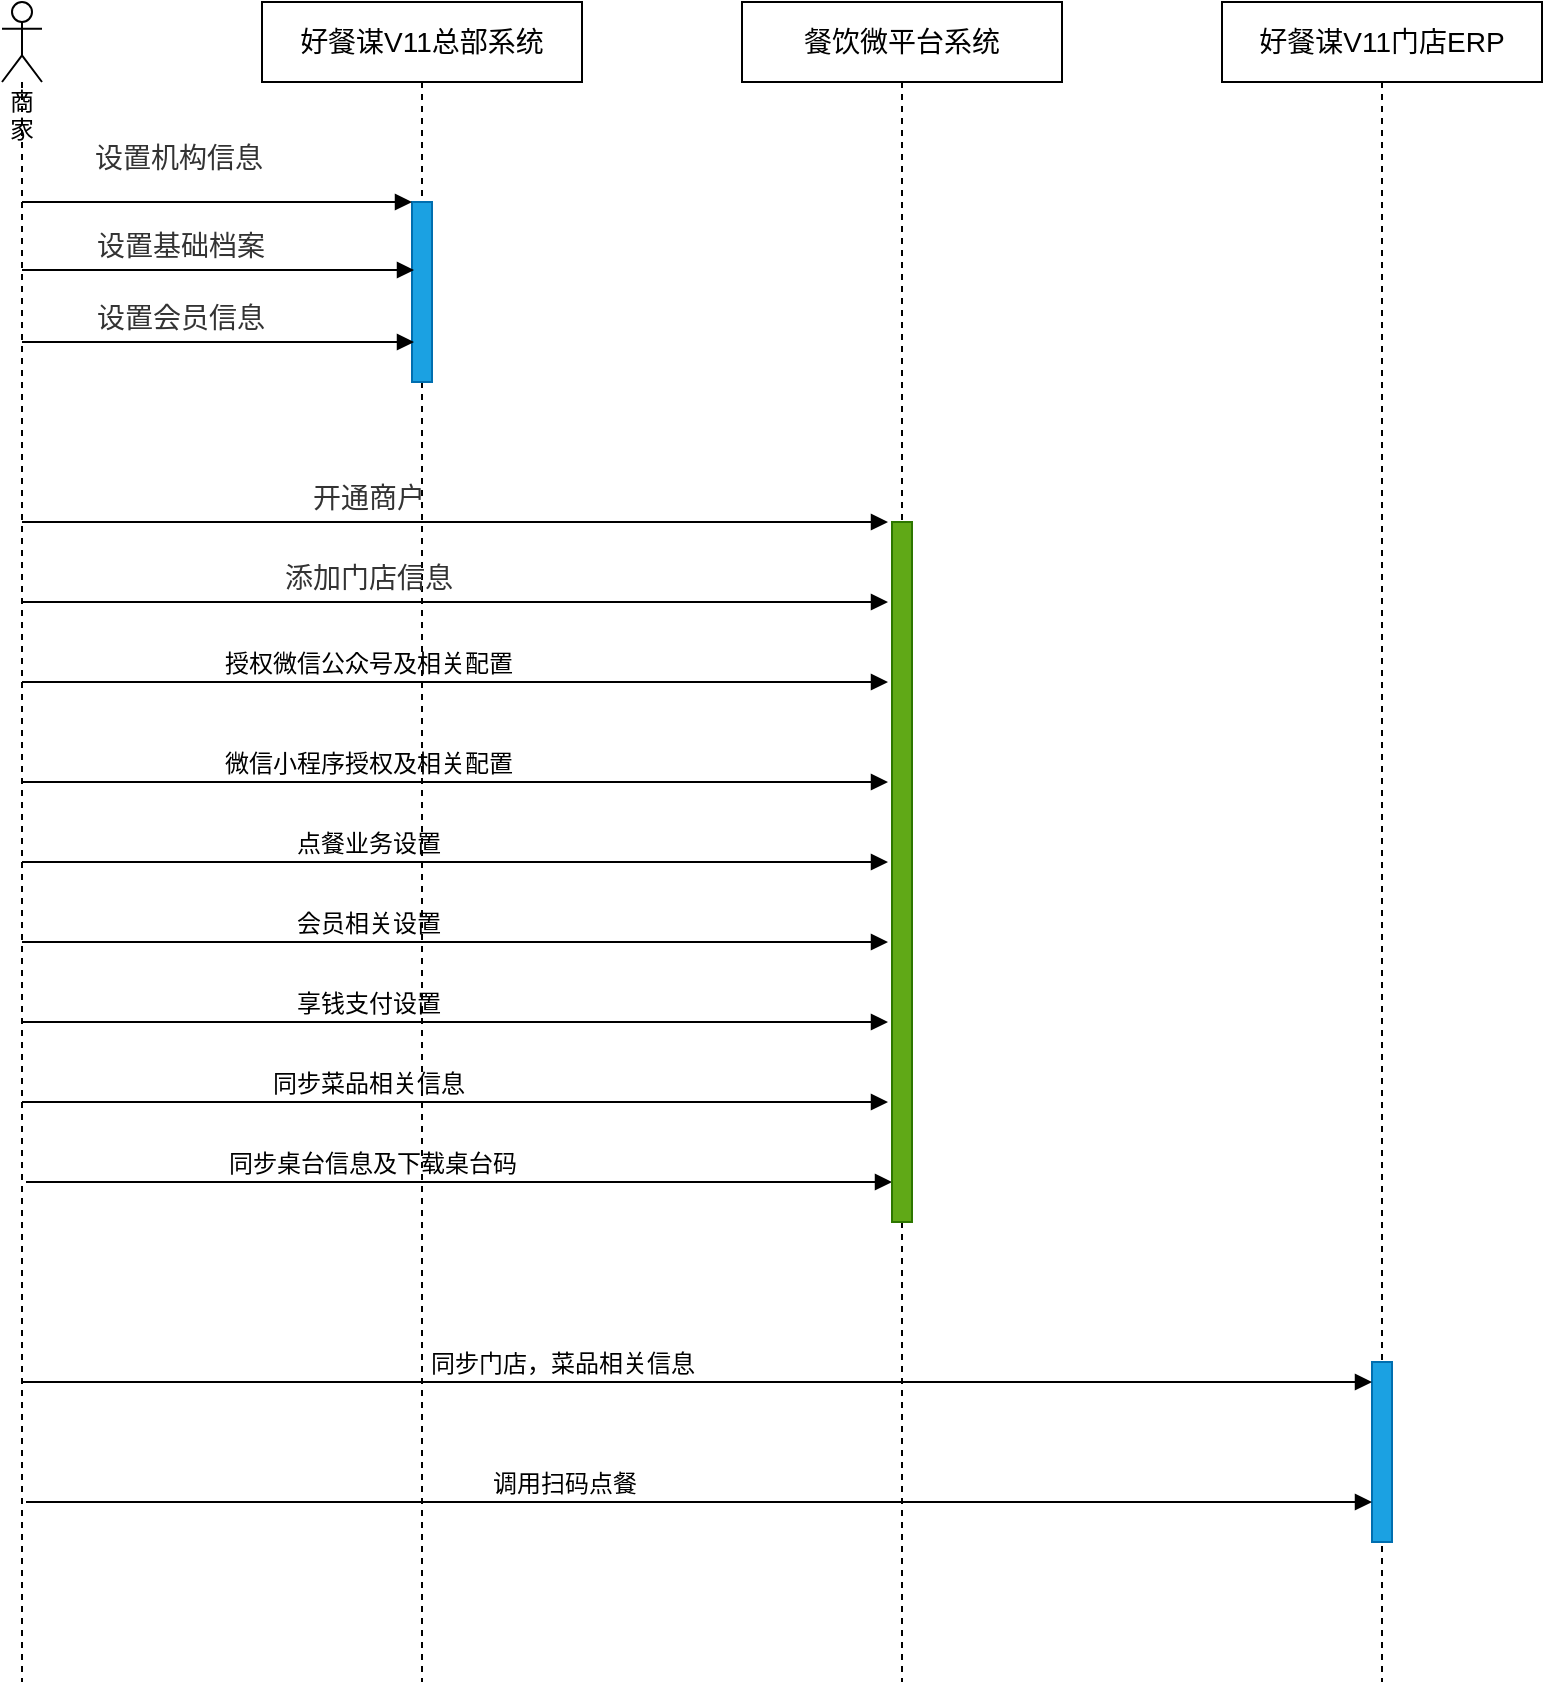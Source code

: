 <mxfile version="14.6.10" type="github">
  <diagram id="5aa129d9-4b51-9b99-0a78-bb2f967fc3d4" name="Page-1">
    <mxGraphModel dx="1422" dy="794" grid="1" gridSize="10" guides="1" tooltips="1" connect="1" arrows="1" fold="1" page="0" pageScale="1" pageWidth="827" pageHeight="1169" math="0" shadow="0">
      <root>
        <mxCell id="0" />
        <mxCell id="1" parent="0" />
        <mxCell id="0_Bh9sVGW5Xc2mKzePYn-6" value="商家" style="shape=umlLifeline;participant=umlActor;perimeter=lifelinePerimeter;whiteSpace=wrap;html=1;container=1;collapsible=0;recursiveResize=0;verticalAlign=top;spacingTop=36;outlineConnect=0;rounded=0;sketch=0;" parent="1" vertex="1">
          <mxGeometry x="30" width="20" height="840" as="geometry" />
        </mxCell>
        <mxCell id="0_Bh9sVGW5Xc2mKzePYn-7" value="&lt;span style=&quot;font-size: 14px&quot;&gt;好餐谋V11总部系统&lt;/span&gt;" style="shape=umlLifeline;perimeter=lifelinePerimeter;whiteSpace=wrap;html=1;container=1;collapsible=0;recursiveResize=0;outlineConnect=0;" parent="1" vertex="1">
          <mxGeometry x="160" width="160" height="840" as="geometry" />
        </mxCell>
        <mxCell id="cTNivj2qa2bxNb8J5VaI-6" value="" style="html=1;points=[];perimeter=orthogonalPerimeter;fillColor=#1ba1e2;strokeColor=#006EAF;fontColor=#ffffff;" vertex="1" parent="0_Bh9sVGW5Xc2mKzePYn-7">
          <mxGeometry x="75" y="100" width="10" height="90" as="geometry" />
        </mxCell>
        <mxCell id="cTNivj2qa2bxNb8J5VaI-21" value="&lt;div style=&quot;text-align: left&quot;&gt;&lt;div class=&quot;lake-content&quot;&gt;&lt;div class=&quot;lake-content&quot;&gt;&lt;div class=&quot;lake-content&quot;&gt;&lt;span class=&quot;ne-text&quot;&gt;同步桌台信息及下载桌台码&lt;/span&gt;&lt;/div&gt;&lt;/div&gt;&lt;/div&gt;&lt;/div&gt;" style="html=1;verticalAlign=bottom;endArrow=block;labelBackgroundColor=none;fontFamily=Verdana;fontSize=12;edgeStyle=elbowEdgeStyle;elbow=vertical;" edge="1" parent="0_Bh9sVGW5Xc2mKzePYn-7">
          <mxGeometry x="-0.2" relative="1" as="geometry">
            <mxPoint x="-118" y="590" as="sourcePoint" />
            <mxPoint x="315" y="590" as="targetPoint" />
            <mxPoint as="offset" />
            <Array as="points">
              <mxPoint x="-107" y="590" />
            </Array>
          </mxGeometry>
        </mxCell>
        <mxCell id="cTNivj2qa2bxNb8J5VaI-1" value="&lt;span style=&quot;font-size: 14px&quot;&gt;餐饮微平台系统&lt;/span&gt;" style="shape=umlLifeline;perimeter=lifelinePerimeter;whiteSpace=wrap;html=1;container=1;collapsible=0;recursiveResize=0;outlineConnect=0;" vertex="1" parent="1">
          <mxGeometry x="400" width="160" height="840" as="geometry" />
        </mxCell>
        <mxCell id="cTNivj2qa2bxNb8J5VaI-10" value="" style="html=1;points=[];perimeter=orthogonalPerimeter;fillColor=#60a917;strokeColor=#2D7600;fontColor=#ffffff;" vertex="1" parent="cTNivj2qa2bxNb8J5VaI-1">
          <mxGeometry x="75" y="260" width="10" height="350" as="geometry" />
        </mxCell>
        <mxCell id="cTNivj2qa2bxNb8J5VaI-4" value="&lt;span style=&quot;font-size: 14px&quot;&gt;好餐谋V11门店ERP&lt;/span&gt;" style="shape=umlLifeline;perimeter=lifelinePerimeter;whiteSpace=wrap;html=1;container=1;collapsible=0;recursiveResize=0;outlineConnect=0;" vertex="1" parent="1">
          <mxGeometry x="640" width="160" height="840" as="geometry" />
        </mxCell>
        <mxCell id="cTNivj2qa2bxNb8J5VaI-24" value="" style="html=1;points=[];perimeter=orthogonalPerimeter;fillColor=#1ba1e2;strokeColor=#006EAF;fontColor=#ffffff;" vertex="1" parent="cTNivj2qa2bxNb8J5VaI-4">
          <mxGeometry x="75" y="680" width="10" height="90" as="geometry" />
        </mxCell>
        <mxCell id="cTNivj2qa2bxNb8J5VaI-5" value="&lt;div style=&quot;text-align: left&quot;&gt;&lt;font color=&quot;#333333&quot;&gt;&lt;span style=&quot;font-size: 14px&quot;&gt;设置机构信息&lt;/span&gt;&lt;/font&gt;&lt;/div&gt;" style="html=1;verticalAlign=bottom;endArrow=block;labelBackgroundColor=none;fontFamily=Verdana;fontSize=12;edgeStyle=elbowEdgeStyle;elbow=vertical;" edge="1" parent="1">
          <mxGeometry x="-0.2" y="10" relative="1" as="geometry">
            <mxPoint x="40" y="100" as="sourcePoint" />
            <mxPoint x="235" y="100" as="targetPoint" />
            <mxPoint as="offset" />
            <Array as="points">
              <mxPoint x="145" y="100" />
            </Array>
          </mxGeometry>
        </mxCell>
        <mxCell id="cTNivj2qa2bxNb8J5VaI-7" value="&lt;div style=&quot;text-align: left&quot;&gt;&lt;font color=&quot;#333333&quot;&gt;&lt;span style=&quot;font-size: 14px&quot;&gt;设置基础档案&lt;/span&gt;&lt;/font&gt;&lt;/div&gt;" style="html=1;verticalAlign=bottom;endArrow=block;labelBackgroundColor=none;fontFamily=Verdana;fontSize=12;edgeStyle=elbowEdgeStyle;elbow=vertical;" edge="1" parent="1">
          <mxGeometry x="-0.2" relative="1" as="geometry">
            <mxPoint x="40" y="134" as="sourcePoint" />
            <mxPoint x="236" y="134" as="targetPoint" />
            <mxPoint as="offset" />
            <Array as="points">
              <mxPoint x="145" y="134" />
            </Array>
          </mxGeometry>
        </mxCell>
        <mxCell id="cTNivj2qa2bxNb8J5VaI-9" value="&lt;div style=&quot;text-align: left&quot;&gt;&lt;font color=&quot;#333333&quot;&gt;&lt;span style=&quot;font-size: 14px&quot;&gt;设置会员信息&lt;/span&gt;&lt;/font&gt;&lt;/div&gt;" style="html=1;verticalAlign=bottom;endArrow=block;labelBackgroundColor=none;fontFamily=Verdana;fontSize=12;edgeStyle=elbowEdgeStyle;elbow=vertical;" edge="1" parent="1">
          <mxGeometry x="-0.2" relative="1" as="geometry">
            <mxPoint x="40" y="170" as="sourcePoint" />
            <mxPoint x="236" y="170" as="targetPoint" />
            <mxPoint as="offset" />
            <Array as="points" />
          </mxGeometry>
        </mxCell>
        <mxCell id="cTNivj2qa2bxNb8J5VaI-11" value="&lt;div style=&quot;text-align: left&quot;&gt;&lt;font color=&quot;#333333&quot;&gt;&lt;span style=&quot;font-size: 14px&quot;&gt;开通商户&lt;/span&gt;&lt;/font&gt;&lt;/div&gt;" style="html=1;verticalAlign=bottom;endArrow=block;labelBackgroundColor=none;fontFamily=Verdana;fontSize=12;edgeStyle=elbowEdgeStyle;elbow=vertical;" edge="1" parent="1">
          <mxGeometry x="-0.2" relative="1" as="geometry">
            <mxPoint x="40" y="260" as="sourcePoint" />
            <mxPoint x="473" y="260" as="targetPoint" />
            <mxPoint as="offset" />
            <Array as="points">
              <mxPoint x="51" y="260" />
            </Array>
          </mxGeometry>
        </mxCell>
        <mxCell id="cTNivj2qa2bxNb8J5VaI-12" value="&lt;div style=&quot;text-align: left&quot;&gt;&lt;div class=&quot;lake-content&quot;&gt;&lt;span class=&quot;ne-text&quot;&gt;授权微信公众号及相关配置&lt;/span&gt;&lt;/div&gt;&lt;/div&gt;" style="html=1;verticalAlign=bottom;endArrow=block;labelBackgroundColor=none;fontFamily=Verdana;fontSize=12;edgeStyle=elbowEdgeStyle;elbow=vertical;" edge="1" parent="1">
          <mxGeometry x="-0.2" relative="1" as="geometry">
            <mxPoint x="40" y="340" as="sourcePoint" />
            <mxPoint x="473" y="340" as="targetPoint" />
            <mxPoint as="offset" />
            <Array as="points">
              <mxPoint x="51" y="340" />
            </Array>
          </mxGeometry>
        </mxCell>
        <mxCell id="cTNivj2qa2bxNb8J5VaI-13" value="&lt;div style=&quot;text-align: left&quot;&gt;&lt;div class=&quot;lake-content&quot;&gt;&lt;div class=&quot;lake-content&quot;&gt;&lt;span class=&quot;ne-text&quot;&gt;微信小程序授权及相关配置&lt;/span&gt;&lt;/div&gt;&lt;/div&gt;&lt;/div&gt;" style="html=1;verticalAlign=bottom;endArrow=block;labelBackgroundColor=none;fontFamily=Verdana;fontSize=12;edgeStyle=elbowEdgeStyle;elbow=vertical;" edge="1" parent="1">
          <mxGeometry x="-0.2" relative="1" as="geometry">
            <mxPoint x="40" y="390" as="sourcePoint" />
            <mxPoint x="473" y="390" as="targetPoint" />
            <mxPoint as="offset" />
            <Array as="points">
              <mxPoint x="51" y="390" />
            </Array>
          </mxGeometry>
        </mxCell>
        <mxCell id="cTNivj2qa2bxNb8J5VaI-14" value="&lt;div style=&quot;text-align: left&quot;&gt;&lt;font color=&quot;#333333&quot;&gt;&lt;span style=&quot;font-size: 14px&quot;&gt;添加门店信息&lt;/span&gt;&lt;/font&gt;&lt;/div&gt;" style="html=1;verticalAlign=bottom;endArrow=block;labelBackgroundColor=none;fontFamily=Verdana;fontSize=12;edgeStyle=elbowEdgeStyle;elbow=vertical;" edge="1" parent="1">
          <mxGeometry x="-0.2" relative="1" as="geometry">
            <mxPoint x="40" y="300" as="sourcePoint" />
            <mxPoint x="473" y="300" as="targetPoint" />
            <mxPoint as="offset" />
            <Array as="points">
              <mxPoint x="51" y="300" />
            </Array>
          </mxGeometry>
        </mxCell>
        <mxCell id="cTNivj2qa2bxNb8J5VaI-15" value="&lt;div style=&quot;text-align: left&quot;&gt;&lt;div class=&quot;lake-content&quot;&gt;&lt;div class=&quot;lake-content&quot;&gt;点餐业务设置&lt;/div&gt;&lt;/div&gt;&lt;/div&gt;" style="html=1;verticalAlign=bottom;endArrow=block;labelBackgroundColor=none;fontFamily=Verdana;fontSize=12;edgeStyle=elbowEdgeStyle;elbow=vertical;" edge="1" parent="1">
          <mxGeometry x="-0.2" relative="1" as="geometry">
            <mxPoint x="40" y="430" as="sourcePoint" />
            <mxPoint x="473" y="430" as="targetPoint" />
            <mxPoint as="offset" />
            <Array as="points">
              <mxPoint x="51" y="430" />
            </Array>
          </mxGeometry>
        </mxCell>
        <mxCell id="cTNivj2qa2bxNb8J5VaI-17" value="&lt;div style=&quot;text-align: left&quot;&gt;&lt;div class=&quot;lake-content&quot;&gt;&lt;div class=&quot;lake-content&quot;&gt;会员相关设置&lt;/div&gt;&lt;/div&gt;&lt;/div&gt;" style="html=1;verticalAlign=bottom;endArrow=block;labelBackgroundColor=none;fontFamily=Verdana;fontSize=12;edgeStyle=elbowEdgeStyle;elbow=vertical;" edge="1" parent="1">
          <mxGeometry x="-0.2" relative="1" as="geometry">
            <mxPoint x="40" y="470" as="sourcePoint" />
            <mxPoint x="473" y="470" as="targetPoint" />
            <mxPoint as="offset" />
            <Array as="points">
              <mxPoint x="51" y="470" />
            </Array>
          </mxGeometry>
        </mxCell>
        <mxCell id="cTNivj2qa2bxNb8J5VaI-19" value="&lt;div style=&quot;text-align: left&quot;&gt;&lt;div class=&quot;lake-content&quot;&gt;&lt;div class=&quot;lake-content&quot;&gt;享钱支付设置&lt;/div&gt;&lt;/div&gt;&lt;/div&gt;" style="html=1;verticalAlign=bottom;endArrow=block;labelBackgroundColor=none;fontFamily=Verdana;fontSize=12;edgeStyle=elbowEdgeStyle;elbow=vertical;" edge="1" parent="1">
          <mxGeometry x="-0.2" relative="1" as="geometry">
            <mxPoint x="40" y="510" as="sourcePoint" />
            <mxPoint x="473" y="510" as="targetPoint" />
            <mxPoint as="offset" />
            <Array as="points">
              <mxPoint x="51" y="510" />
            </Array>
          </mxGeometry>
        </mxCell>
        <mxCell id="cTNivj2qa2bxNb8J5VaI-20" value="&lt;div style=&quot;text-align: left&quot;&gt;&lt;div class=&quot;lake-content&quot;&gt;&lt;div class=&quot;lake-content&quot;&gt;同步菜品相关信息&lt;/div&gt;&lt;/div&gt;&lt;/div&gt;" style="html=1;verticalAlign=bottom;endArrow=block;labelBackgroundColor=none;fontFamily=Verdana;fontSize=12;edgeStyle=elbowEdgeStyle;elbow=vertical;" edge="1" parent="1">
          <mxGeometry x="-0.2" relative="1" as="geometry">
            <mxPoint x="40" y="550" as="sourcePoint" />
            <mxPoint x="473" y="550" as="targetPoint" />
            <mxPoint as="offset" />
            <Array as="points">
              <mxPoint x="51" y="550" />
            </Array>
          </mxGeometry>
        </mxCell>
        <mxCell id="cTNivj2qa2bxNb8J5VaI-23" value="&lt;div style=&quot;text-align: left&quot;&gt;&lt;div class=&quot;lake-content&quot;&gt;&lt;div class=&quot;lake-content&quot;&gt;&lt;div class=&quot;lake-content&quot;&gt;同步门店，菜品相关信息&lt;/div&gt;&lt;/div&gt;&lt;/div&gt;&lt;/div&gt;" style="html=1;verticalAlign=bottom;endArrow=block;labelBackgroundColor=none;fontFamily=Verdana;fontSize=12;edgeStyle=elbowEdgeStyle;elbow=vertical;" edge="1" parent="1">
          <mxGeometry x="-0.2" relative="1" as="geometry">
            <mxPoint x="40" y="690" as="sourcePoint" />
            <mxPoint x="715" y="690" as="targetPoint" />
            <mxPoint as="offset" />
            <Array as="points">
              <mxPoint x="61" y="690" />
            </Array>
          </mxGeometry>
        </mxCell>
        <mxCell id="cTNivj2qa2bxNb8J5VaI-25" value="&lt;div style=&quot;text-align: left&quot;&gt;&lt;div class=&quot;lake-content&quot;&gt;&lt;div class=&quot;lake-content&quot;&gt;&lt;div class=&quot;lake-content&quot;&gt;调用扫码点餐&lt;/div&gt;&lt;/div&gt;&lt;/div&gt;&lt;/div&gt;" style="html=1;verticalAlign=bottom;endArrow=block;labelBackgroundColor=none;fontFamily=Verdana;fontSize=12;edgeStyle=elbowEdgeStyle;elbow=vertical;" edge="1" parent="1">
          <mxGeometry x="-0.2" relative="1" as="geometry">
            <mxPoint x="42" y="750" as="sourcePoint" />
            <mxPoint x="715" y="750" as="targetPoint" />
            <mxPoint as="offset" />
            <Array as="points">
              <mxPoint x="63" y="750" />
            </Array>
          </mxGeometry>
        </mxCell>
      </root>
    </mxGraphModel>
  </diagram>
</mxfile>
